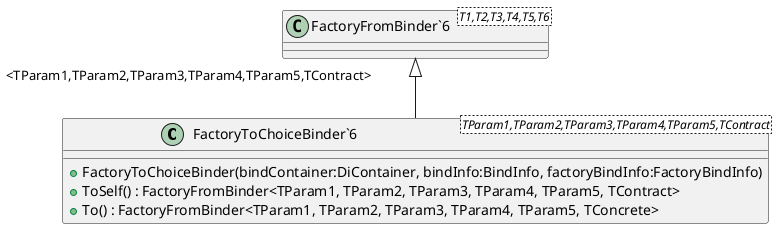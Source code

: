 @startuml
class "FactoryToChoiceBinder`6"<TParam1,TParam2,TParam3,TParam4,TParam5,TContract> {
    + FactoryToChoiceBinder(bindContainer:DiContainer, bindInfo:BindInfo, factoryBindInfo:FactoryBindInfo)
    + ToSelf() : FactoryFromBinder<TParam1, TParam2, TParam3, TParam4, TParam5, TContract>
    + To() : FactoryFromBinder<TParam1, TParam2, TParam3, TParam4, TParam5, TConcrete>
}
class "FactoryFromBinder`6"<T1,T2,T3,T4,T5,T6> {
}
"FactoryFromBinder`6" "<TParam1,TParam2,TParam3,TParam4,TParam5,TContract>" <|-- "FactoryToChoiceBinder`6"
@enduml
